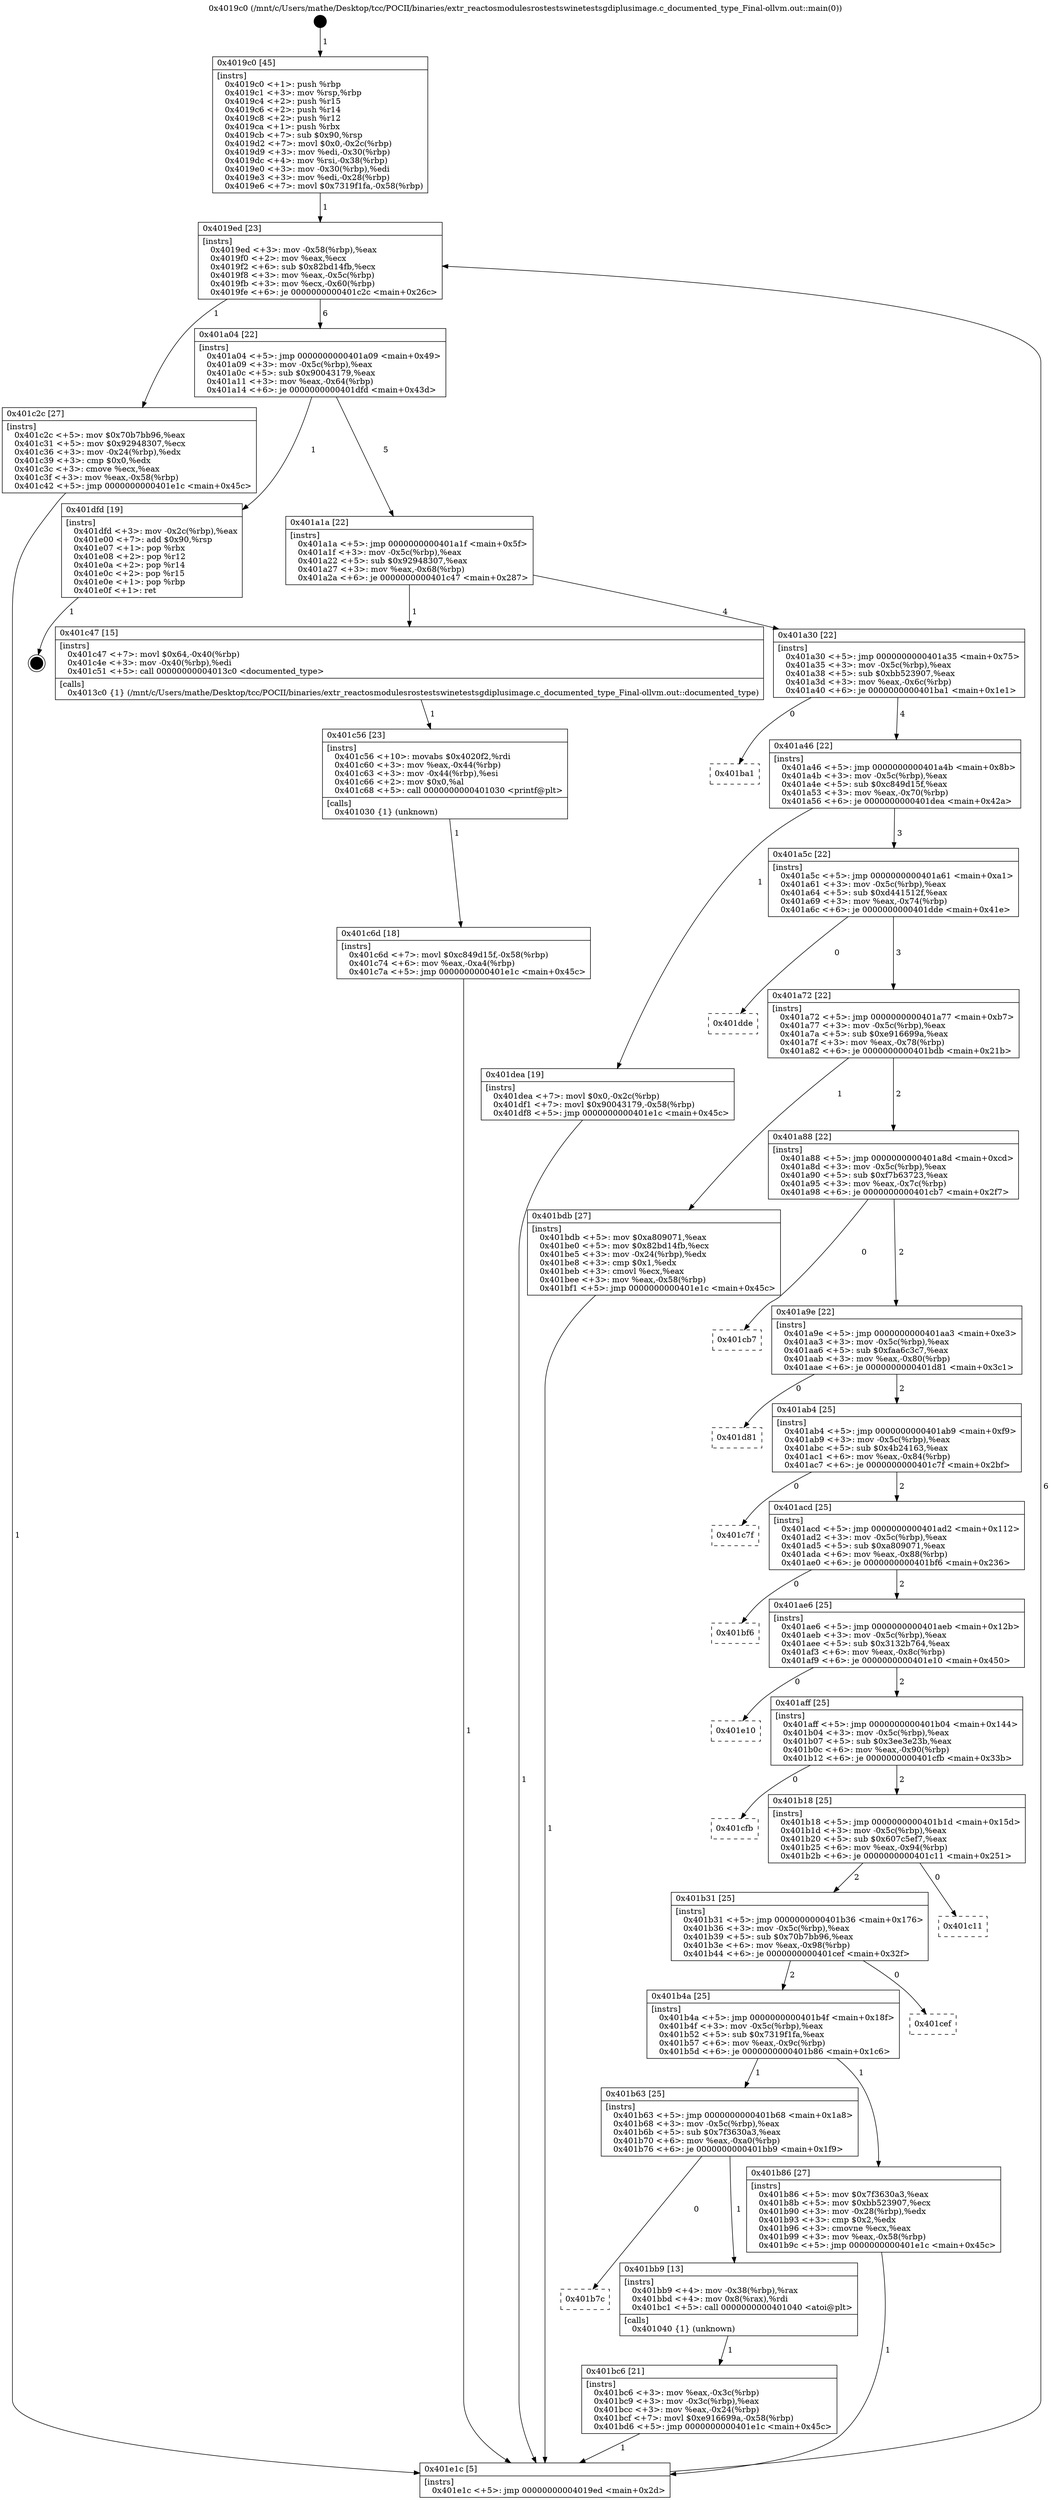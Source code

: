 digraph "0x4019c0" {
  label = "0x4019c0 (/mnt/c/Users/mathe/Desktop/tcc/POCII/binaries/extr_reactosmodulesrostestswinetestsgdiplusimage.c_documented_type_Final-ollvm.out::main(0))"
  labelloc = "t"
  node[shape=record]

  Entry [label="",width=0.3,height=0.3,shape=circle,fillcolor=black,style=filled]
  "0x4019ed" [label="{
     0x4019ed [23]\l
     | [instrs]\l
     &nbsp;&nbsp;0x4019ed \<+3\>: mov -0x58(%rbp),%eax\l
     &nbsp;&nbsp;0x4019f0 \<+2\>: mov %eax,%ecx\l
     &nbsp;&nbsp;0x4019f2 \<+6\>: sub $0x82bd14fb,%ecx\l
     &nbsp;&nbsp;0x4019f8 \<+3\>: mov %eax,-0x5c(%rbp)\l
     &nbsp;&nbsp;0x4019fb \<+3\>: mov %ecx,-0x60(%rbp)\l
     &nbsp;&nbsp;0x4019fe \<+6\>: je 0000000000401c2c \<main+0x26c\>\l
  }"]
  "0x401c2c" [label="{
     0x401c2c [27]\l
     | [instrs]\l
     &nbsp;&nbsp;0x401c2c \<+5\>: mov $0x70b7bb96,%eax\l
     &nbsp;&nbsp;0x401c31 \<+5\>: mov $0x92948307,%ecx\l
     &nbsp;&nbsp;0x401c36 \<+3\>: mov -0x24(%rbp),%edx\l
     &nbsp;&nbsp;0x401c39 \<+3\>: cmp $0x0,%edx\l
     &nbsp;&nbsp;0x401c3c \<+3\>: cmove %ecx,%eax\l
     &nbsp;&nbsp;0x401c3f \<+3\>: mov %eax,-0x58(%rbp)\l
     &nbsp;&nbsp;0x401c42 \<+5\>: jmp 0000000000401e1c \<main+0x45c\>\l
  }"]
  "0x401a04" [label="{
     0x401a04 [22]\l
     | [instrs]\l
     &nbsp;&nbsp;0x401a04 \<+5\>: jmp 0000000000401a09 \<main+0x49\>\l
     &nbsp;&nbsp;0x401a09 \<+3\>: mov -0x5c(%rbp),%eax\l
     &nbsp;&nbsp;0x401a0c \<+5\>: sub $0x90043179,%eax\l
     &nbsp;&nbsp;0x401a11 \<+3\>: mov %eax,-0x64(%rbp)\l
     &nbsp;&nbsp;0x401a14 \<+6\>: je 0000000000401dfd \<main+0x43d\>\l
  }"]
  Exit [label="",width=0.3,height=0.3,shape=circle,fillcolor=black,style=filled,peripheries=2]
  "0x401dfd" [label="{
     0x401dfd [19]\l
     | [instrs]\l
     &nbsp;&nbsp;0x401dfd \<+3\>: mov -0x2c(%rbp),%eax\l
     &nbsp;&nbsp;0x401e00 \<+7\>: add $0x90,%rsp\l
     &nbsp;&nbsp;0x401e07 \<+1\>: pop %rbx\l
     &nbsp;&nbsp;0x401e08 \<+2\>: pop %r12\l
     &nbsp;&nbsp;0x401e0a \<+2\>: pop %r14\l
     &nbsp;&nbsp;0x401e0c \<+2\>: pop %r15\l
     &nbsp;&nbsp;0x401e0e \<+1\>: pop %rbp\l
     &nbsp;&nbsp;0x401e0f \<+1\>: ret\l
  }"]
  "0x401a1a" [label="{
     0x401a1a [22]\l
     | [instrs]\l
     &nbsp;&nbsp;0x401a1a \<+5\>: jmp 0000000000401a1f \<main+0x5f\>\l
     &nbsp;&nbsp;0x401a1f \<+3\>: mov -0x5c(%rbp),%eax\l
     &nbsp;&nbsp;0x401a22 \<+5\>: sub $0x92948307,%eax\l
     &nbsp;&nbsp;0x401a27 \<+3\>: mov %eax,-0x68(%rbp)\l
     &nbsp;&nbsp;0x401a2a \<+6\>: je 0000000000401c47 \<main+0x287\>\l
  }"]
  "0x401c6d" [label="{
     0x401c6d [18]\l
     | [instrs]\l
     &nbsp;&nbsp;0x401c6d \<+7\>: movl $0xc849d15f,-0x58(%rbp)\l
     &nbsp;&nbsp;0x401c74 \<+6\>: mov %eax,-0xa4(%rbp)\l
     &nbsp;&nbsp;0x401c7a \<+5\>: jmp 0000000000401e1c \<main+0x45c\>\l
  }"]
  "0x401c47" [label="{
     0x401c47 [15]\l
     | [instrs]\l
     &nbsp;&nbsp;0x401c47 \<+7\>: movl $0x64,-0x40(%rbp)\l
     &nbsp;&nbsp;0x401c4e \<+3\>: mov -0x40(%rbp),%edi\l
     &nbsp;&nbsp;0x401c51 \<+5\>: call 00000000004013c0 \<documented_type\>\l
     | [calls]\l
     &nbsp;&nbsp;0x4013c0 \{1\} (/mnt/c/Users/mathe/Desktop/tcc/POCII/binaries/extr_reactosmodulesrostestswinetestsgdiplusimage.c_documented_type_Final-ollvm.out::documented_type)\l
  }"]
  "0x401a30" [label="{
     0x401a30 [22]\l
     | [instrs]\l
     &nbsp;&nbsp;0x401a30 \<+5\>: jmp 0000000000401a35 \<main+0x75\>\l
     &nbsp;&nbsp;0x401a35 \<+3\>: mov -0x5c(%rbp),%eax\l
     &nbsp;&nbsp;0x401a38 \<+5\>: sub $0xbb523907,%eax\l
     &nbsp;&nbsp;0x401a3d \<+3\>: mov %eax,-0x6c(%rbp)\l
     &nbsp;&nbsp;0x401a40 \<+6\>: je 0000000000401ba1 \<main+0x1e1\>\l
  }"]
  "0x401c56" [label="{
     0x401c56 [23]\l
     | [instrs]\l
     &nbsp;&nbsp;0x401c56 \<+10\>: movabs $0x4020f2,%rdi\l
     &nbsp;&nbsp;0x401c60 \<+3\>: mov %eax,-0x44(%rbp)\l
     &nbsp;&nbsp;0x401c63 \<+3\>: mov -0x44(%rbp),%esi\l
     &nbsp;&nbsp;0x401c66 \<+2\>: mov $0x0,%al\l
     &nbsp;&nbsp;0x401c68 \<+5\>: call 0000000000401030 \<printf@plt\>\l
     | [calls]\l
     &nbsp;&nbsp;0x401030 \{1\} (unknown)\l
  }"]
  "0x401ba1" [label="{
     0x401ba1\l
  }", style=dashed]
  "0x401a46" [label="{
     0x401a46 [22]\l
     | [instrs]\l
     &nbsp;&nbsp;0x401a46 \<+5\>: jmp 0000000000401a4b \<main+0x8b\>\l
     &nbsp;&nbsp;0x401a4b \<+3\>: mov -0x5c(%rbp),%eax\l
     &nbsp;&nbsp;0x401a4e \<+5\>: sub $0xc849d15f,%eax\l
     &nbsp;&nbsp;0x401a53 \<+3\>: mov %eax,-0x70(%rbp)\l
     &nbsp;&nbsp;0x401a56 \<+6\>: je 0000000000401dea \<main+0x42a\>\l
  }"]
  "0x401bc6" [label="{
     0x401bc6 [21]\l
     | [instrs]\l
     &nbsp;&nbsp;0x401bc6 \<+3\>: mov %eax,-0x3c(%rbp)\l
     &nbsp;&nbsp;0x401bc9 \<+3\>: mov -0x3c(%rbp),%eax\l
     &nbsp;&nbsp;0x401bcc \<+3\>: mov %eax,-0x24(%rbp)\l
     &nbsp;&nbsp;0x401bcf \<+7\>: movl $0xe916699a,-0x58(%rbp)\l
     &nbsp;&nbsp;0x401bd6 \<+5\>: jmp 0000000000401e1c \<main+0x45c\>\l
  }"]
  "0x401dea" [label="{
     0x401dea [19]\l
     | [instrs]\l
     &nbsp;&nbsp;0x401dea \<+7\>: movl $0x0,-0x2c(%rbp)\l
     &nbsp;&nbsp;0x401df1 \<+7\>: movl $0x90043179,-0x58(%rbp)\l
     &nbsp;&nbsp;0x401df8 \<+5\>: jmp 0000000000401e1c \<main+0x45c\>\l
  }"]
  "0x401a5c" [label="{
     0x401a5c [22]\l
     | [instrs]\l
     &nbsp;&nbsp;0x401a5c \<+5\>: jmp 0000000000401a61 \<main+0xa1\>\l
     &nbsp;&nbsp;0x401a61 \<+3\>: mov -0x5c(%rbp),%eax\l
     &nbsp;&nbsp;0x401a64 \<+5\>: sub $0xd441512f,%eax\l
     &nbsp;&nbsp;0x401a69 \<+3\>: mov %eax,-0x74(%rbp)\l
     &nbsp;&nbsp;0x401a6c \<+6\>: je 0000000000401dde \<main+0x41e\>\l
  }"]
  "0x401b7c" [label="{
     0x401b7c\l
  }", style=dashed]
  "0x401dde" [label="{
     0x401dde\l
  }", style=dashed]
  "0x401a72" [label="{
     0x401a72 [22]\l
     | [instrs]\l
     &nbsp;&nbsp;0x401a72 \<+5\>: jmp 0000000000401a77 \<main+0xb7\>\l
     &nbsp;&nbsp;0x401a77 \<+3\>: mov -0x5c(%rbp),%eax\l
     &nbsp;&nbsp;0x401a7a \<+5\>: sub $0xe916699a,%eax\l
     &nbsp;&nbsp;0x401a7f \<+3\>: mov %eax,-0x78(%rbp)\l
     &nbsp;&nbsp;0x401a82 \<+6\>: je 0000000000401bdb \<main+0x21b\>\l
  }"]
  "0x401bb9" [label="{
     0x401bb9 [13]\l
     | [instrs]\l
     &nbsp;&nbsp;0x401bb9 \<+4\>: mov -0x38(%rbp),%rax\l
     &nbsp;&nbsp;0x401bbd \<+4\>: mov 0x8(%rax),%rdi\l
     &nbsp;&nbsp;0x401bc1 \<+5\>: call 0000000000401040 \<atoi@plt\>\l
     | [calls]\l
     &nbsp;&nbsp;0x401040 \{1\} (unknown)\l
  }"]
  "0x401bdb" [label="{
     0x401bdb [27]\l
     | [instrs]\l
     &nbsp;&nbsp;0x401bdb \<+5\>: mov $0xa809071,%eax\l
     &nbsp;&nbsp;0x401be0 \<+5\>: mov $0x82bd14fb,%ecx\l
     &nbsp;&nbsp;0x401be5 \<+3\>: mov -0x24(%rbp),%edx\l
     &nbsp;&nbsp;0x401be8 \<+3\>: cmp $0x1,%edx\l
     &nbsp;&nbsp;0x401beb \<+3\>: cmovl %ecx,%eax\l
     &nbsp;&nbsp;0x401bee \<+3\>: mov %eax,-0x58(%rbp)\l
     &nbsp;&nbsp;0x401bf1 \<+5\>: jmp 0000000000401e1c \<main+0x45c\>\l
  }"]
  "0x401a88" [label="{
     0x401a88 [22]\l
     | [instrs]\l
     &nbsp;&nbsp;0x401a88 \<+5\>: jmp 0000000000401a8d \<main+0xcd\>\l
     &nbsp;&nbsp;0x401a8d \<+3\>: mov -0x5c(%rbp),%eax\l
     &nbsp;&nbsp;0x401a90 \<+5\>: sub $0xf7b63723,%eax\l
     &nbsp;&nbsp;0x401a95 \<+3\>: mov %eax,-0x7c(%rbp)\l
     &nbsp;&nbsp;0x401a98 \<+6\>: je 0000000000401cb7 \<main+0x2f7\>\l
  }"]
  "0x4019c0" [label="{
     0x4019c0 [45]\l
     | [instrs]\l
     &nbsp;&nbsp;0x4019c0 \<+1\>: push %rbp\l
     &nbsp;&nbsp;0x4019c1 \<+3\>: mov %rsp,%rbp\l
     &nbsp;&nbsp;0x4019c4 \<+2\>: push %r15\l
     &nbsp;&nbsp;0x4019c6 \<+2\>: push %r14\l
     &nbsp;&nbsp;0x4019c8 \<+2\>: push %r12\l
     &nbsp;&nbsp;0x4019ca \<+1\>: push %rbx\l
     &nbsp;&nbsp;0x4019cb \<+7\>: sub $0x90,%rsp\l
     &nbsp;&nbsp;0x4019d2 \<+7\>: movl $0x0,-0x2c(%rbp)\l
     &nbsp;&nbsp;0x4019d9 \<+3\>: mov %edi,-0x30(%rbp)\l
     &nbsp;&nbsp;0x4019dc \<+4\>: mov %rsi,-0x38(%rbp)\l
     &nbsp;&nbsp;0x4019e0 \<+3\>: mov -0x30(%rbp),%edi\l
     &nbsp;&nbsp;0x4019e3 \<+3\>: mov %edi,-0x28(%rbp)\l
     &nbsp;&nbsp;0x4019e6 \<+7\>: movl $0x7319f1fa,-0x58(%rbp)\l
  }"]
  "0x401cb7" [label="{
     0x401cb7\l
  }", style=dashed]
  "0x401a9e" [label="{
     0x401a9e [22]\l
     | [instrs]\l
     &nbsp;&nbsp;0x401a9e \<+5\>: jmp 0000000000401aa3 \<main+0xe3\>\l
     &nbsp;&nbsp;0x401aa3 \<+3\>: mov -0x5c(%rbp),%eax\l
     &nbsp;&nbsp;0x401aa6 \<+5\>: sub $0xfaa6c3c7,%eax\l
     &nbsp;&nbsp;0x401aab \<+3\>: mov %eax,-0x80(%rbp)\l
     &nbsp;&nbsp;0x401aae \<+6\>: je 0000000000401d81 \<main+0x3c1\>\l
  }"]
  "0x401e1c" [label="{
     0x401e1c [5]\l
     | [instrs]\l
     &nbsp;&nbsp;0x401e1c \<+5\>: jmp 00000000004019ed \<main+0x2d\>\l
  }"]
  "0x401d81" [label="{
     0x401d81\l
  }", style=dashed]
  "0x401ab4" [label="{
     0x401ab4 [25]\l
     | [instrs]\l
     &nbsp;&nbsp;0x401ab4 \<+5\>: jmp 0000000000401ab9 \<main+0xf9\>\l
     &nbsp;&nbsp;0x401ab9 \<+3\>: mov -0x5c(%rbp),%eax\l
     &nbsp;&nbsp;0x401abc \<+5\>: sub $0x4b24163,%eax\l
     &nbsp;&nbsp;0x401ac1 \<+6\>: mov %eax,-0x84(%rbp)\l
     &nbsp;&nbsp;0x401ac7 \<+6\>: je 0000000000401c7f \<main+0x2bf\>\l
  }"]
  "0x401b63" [label="{
     0x401b63 [25]\l
     | [instrs]\l
     &nbsp;&nbsp;0x401b63 \<+5\>: jmp 0000000000401b68 \<main+0x1a8\>\l
     &nbsp;&nbsp;0x401b68 \<+3\>: mov -0x5c(%rbp),%eax\l
     &nbsp;&nbsp;0x401b6b \<+5\>: sub $0x7f3630a3,%eax\l
     &nbsp;&nbsp;0x401b70 \<+6\>: mov %eax,-0xa0(%rbp)\l
     &nbsp;&nbsp;0x401b76 \<+6\>: je 0000000000401bb9 \<main+0x1f9\>\l
  }"]
  "0x401c7f" [label="{
     0x401c7f\l
  }", style=dashed]
  "0x401acd" [label="{
     0x401acd [25]\l
     | [instrs]\l
     &nbsp;&nbsp;0x401acd \<+5\>: jmp 0000000000401ad2 \<main+0x112\>\l
     &nbsp;&nbsp;0x401ad2 \<+3\>: mov -0x5c(%rbp),%eax\l
     &nbsp;&nbsp;0x401ad5 \<+5\>: sub $0xa809071,%eax\l
     &nbsp;&nbsp;0x401ada \<+6\>: mov %eax,-0x88(%rbp)\l
     &nbsp;&nbsp;0x401ae0 \<+6\>: je 0000000000401bf6 \<main+0x236\>\l
  }"]
  "0x401b86" [label="{
     0x401b86 [27]\l
     | [instrs]\l
     &nbsp;&nbsp;0x401b86 \<+5\>: mov $0x7f3630a3,%eax\l
     &nbsp;&nbsp;0x401b8b \<+5\>: mov $0xbb523907,%ecx\l
     &nbsp;&nbsp;0x401b90 \<+3\>: mov -0x28(%rbp),%edx\l
     &nbsp;&nbsp;0x401b93 \<+3\>: cmp $0x2,%edx\l
     &nbsp;&nbsp;0x401b96 \<+3\>: cmovne %ecx,%eax\l
     &nbsp;&nbsp;0x401b99 \<+3\>: mov %eax,-0x58(%rbp)\l
     &nbsp;&nbsp;0x401b9c \<+5\>: jmp 0000000000401e1c \<main+0x45c\>\l
  }"]
  "0x401bf6" [label="{
     0x401bf6\l
  }", style=dashed]
  "0x401ae6" [label="{
     0x401ae6 [25]\l
     | [instrs]\l
     &nbsp;&nbsp;0x401ae6 \<+5\>: jmp 0000000000401aeb \<main+0x12b\>\l
     &nbsp;&nbsp;0x401aeb \<+3\>: mov -0x5c(%rbp),%eax\l
     &nbsp;&nbsp;0x401aee \<+5\>: sub $0x3132b764,%eax\l
     &nbsp;&nbsp;0x401af3 \<+6\>: mov %eax,-0x8c(%rbp)\l
     &nbsp;&nbsp;0x401af9 \<+6\>: je 0000000000401e10 \<main+0x450\>\l
  }"]
  "0x401b4a" [label="{
     0x401b4a [25]\l
     | [instrs]\l
     &nbsp;&nbsp;0x401b4a \<+5\>: jmp 0000000000401b4f \<main+0x18f\>\l
     &nbsp;&nbsp;0x401b4f \<+3\>: mov -0x5c(%rbp),%eax\l
     &nbsp;&nbsp;0x401b52 \<+5\>: sub $0x7319f1fa,%eax\l
     &nbsp;&nbsp;0x401b57 \<+6\>: mov %eax,-0x9c(%rbp)\l
     &nbsp;&nbsp;0x401b5d \<+6\>: je 0000000000401b86 \<main+0x1c6\>\l
  }"]
  "0x401e10" [label="{
     0x401e10\l
  }", style=dashed]
  "0x401aff" [label="{
     0x401aff [25]\l
     | [instrs]\l
     &nbsp;&nbsp;0x401aff \<+5\>: jmp 0000000000401b04 \<main+0x144\>\l
     &nbsp;&nbsp;0x401b04 \<+3\>: mov -0x5c(%rbp),%eax\l
     &nbsp;&nbsp;0x401b07 \<+5\>: sub $0x3ee3e23b,%eax\l
     &nbsp;&nbsp;0x401b0c \<+6\>: mov %eax,-0x90(%rbp)\l
     &nbsp;&nbsp;0x401b12 \<+6\>: je 0000000000401cfb \<main+0x33b\>\l
  }"]
  "0x401cef" [label="{
     0x401cef\l
  }", style=dashed]
  "0x401cfb" [label="{
     0x401cfb\l
  }", style=dashed]
  "0x401b18" [label="{
     0x401b18 [25]\l
     | [instrs]\l
     &nbsp;&nbsp;0x401b18 \<+5\>: jmp 0000000000401b1d \<main+0x15d\>\l
     &nbsp;&nbsp;0x401b1d \<+3\>: mov -0x5c(%rbp),%eax\l
     &nbsp;&nbsp;0x401b20 \<+5\>: sub $0x607c5ef7,%eax\l
     &nbsp;&nbsp;0x401b25 \<+6\>: mov %eax,-0x94(%rbp)\l
     &nbsp;&nbsp;0x401b2b \<+6\>: je 0000000000401c11 \<main+0x251\>\l
  }"]
  "0x401b31" [label="{
     0x401b31 [25]\l
     | [instrs]\l
     &nbsp;&nbsp;0x401b31 \<+5\>: jmp 0000000000401b36 \<main+0x176\>\l
     &nbsp;&nbsp;0x401b36 \<+3\>: mov -0x5c(%rbp),%eax\l
     &nbsp;&nbsp;0x401b39 \<+5\>: sub $0x70b7bb96,%eax\l
     &nbsp;&nbsp;0x401b3e \<+6\>: mov %eax,-0x98(%rbp)\l
     &nbsp;&nbsp;0x401b44 \<+6\>: je 0000000000401cef \<main+0x32f\>\l
  }"]
  "0x401c11" [label="{
     0x401c11\l
  }", style=dashed]
  Entry -> "0x4019c0" [label=" 1"]
  "0x4019ed" -> "0x401c2c" [label=" 1"]
  "0x4019ed" -> "0x401a04" [label=" 6"]
  "0x401dfd" -> Exit [label=" 1"]
  "0x401a04" -> "0x401dfd" [label=" 1"]
  "0x401a04" -> "0x401a1a" [label=" 5"]
  "0x401dea" -> "0x401e1c" [label=" 1"]
  "0x401a1a" -> "0x401c47" [label=" 1"]
  "0x401a1a" -> "0x401a30" [label=" 4"]
  "0x401c6d" -> "0x401e1c" [label=" 1"]
  "0x401a30" -> "0x401ba1" [label=" 0"]
  "0x401a30" -> "0x401a46" [label=" 4"]
  "0x401c56" -> "0x401c6d" [label=" 1"]
  "0x401a46" -> "0x401dea" [label=" 1"]
  "0x401a46" -> "0x401a5c" [label=" 3"]
  "0x401c47" -> "0x401c56" [label=" 1"]
  "0x401a5c" -> "0x401dde" [label=" 0"]
  "0x401a5c" -> "0x401a72" [label=" 3"]
  "0x401c2c" -> "0x401e1c" [label=" 1"]
  "0x401a72" -> "0x401bdb" [label=" 1"]
  "0x401a72" -> "0x401a88" [label=" 2"]
  "0x401bdb" -> "0x401e1c" [label=" 1"]
  "0x401a88" -> "0x401cb7" [label=" 0"]
  "0x401a88" -> "0x401a9e" [label=" 2"]
  "0x401bb9" -> "0x401bc6" [label=" 1"]
  "0x401a9e" -> "0x401d81" [label=" 0"]
  "0x401a9e" -> "0x401ab4" [label=" 2"]
  "0x401b63" -> "0x401b7c" [label=" 0"]
  "0x401ab4" -> "0x401c7f" [label=" 0"]
  "0x401ab4" -> "0x401acd" [label=" 2"]
  "0x401b63" -> "0x401bb9" [label=" 1"]
  "0x401acd" -> "0x401bf6" [label=" 0"]
  "0x401acd" -> "0x401ae6" [label=" 2"]
  "0x401bc6" -> "0x401e1c" [label=" 1"]
  "0x401ae6" -> "0x401e10" [label=" 0"]
  "0x401ae6" -> "0x401aff" [label=" 2"]
  "0x4019c0" -> "0x4019ed" [label=" 1"]
  "0x401aff" -> "0x401cfb" [label=" 0"]
  "0x401aff" -> "0x401b18" [label=" 2"]
  "0x401b86" -> "0x401e1c" [label=" 1"]
  "0x401b18" -> "0x401c11" [label=" 0"]
  "0x401b18" -> "0x401b31" [label=" 2"]
  "0x401b4a" -> "0x401b63" [label=" 1"]
  "0x401b31" -> "0x401cef" [label=" 0"]
  "0x401b31" -> "0x401b4a" [label=" 2"]
  "0x401e1c" -> "0x4019ed" [label=" 6"]
  "0x401b4a" -> "0x401b86" [label=" 1"]
}
